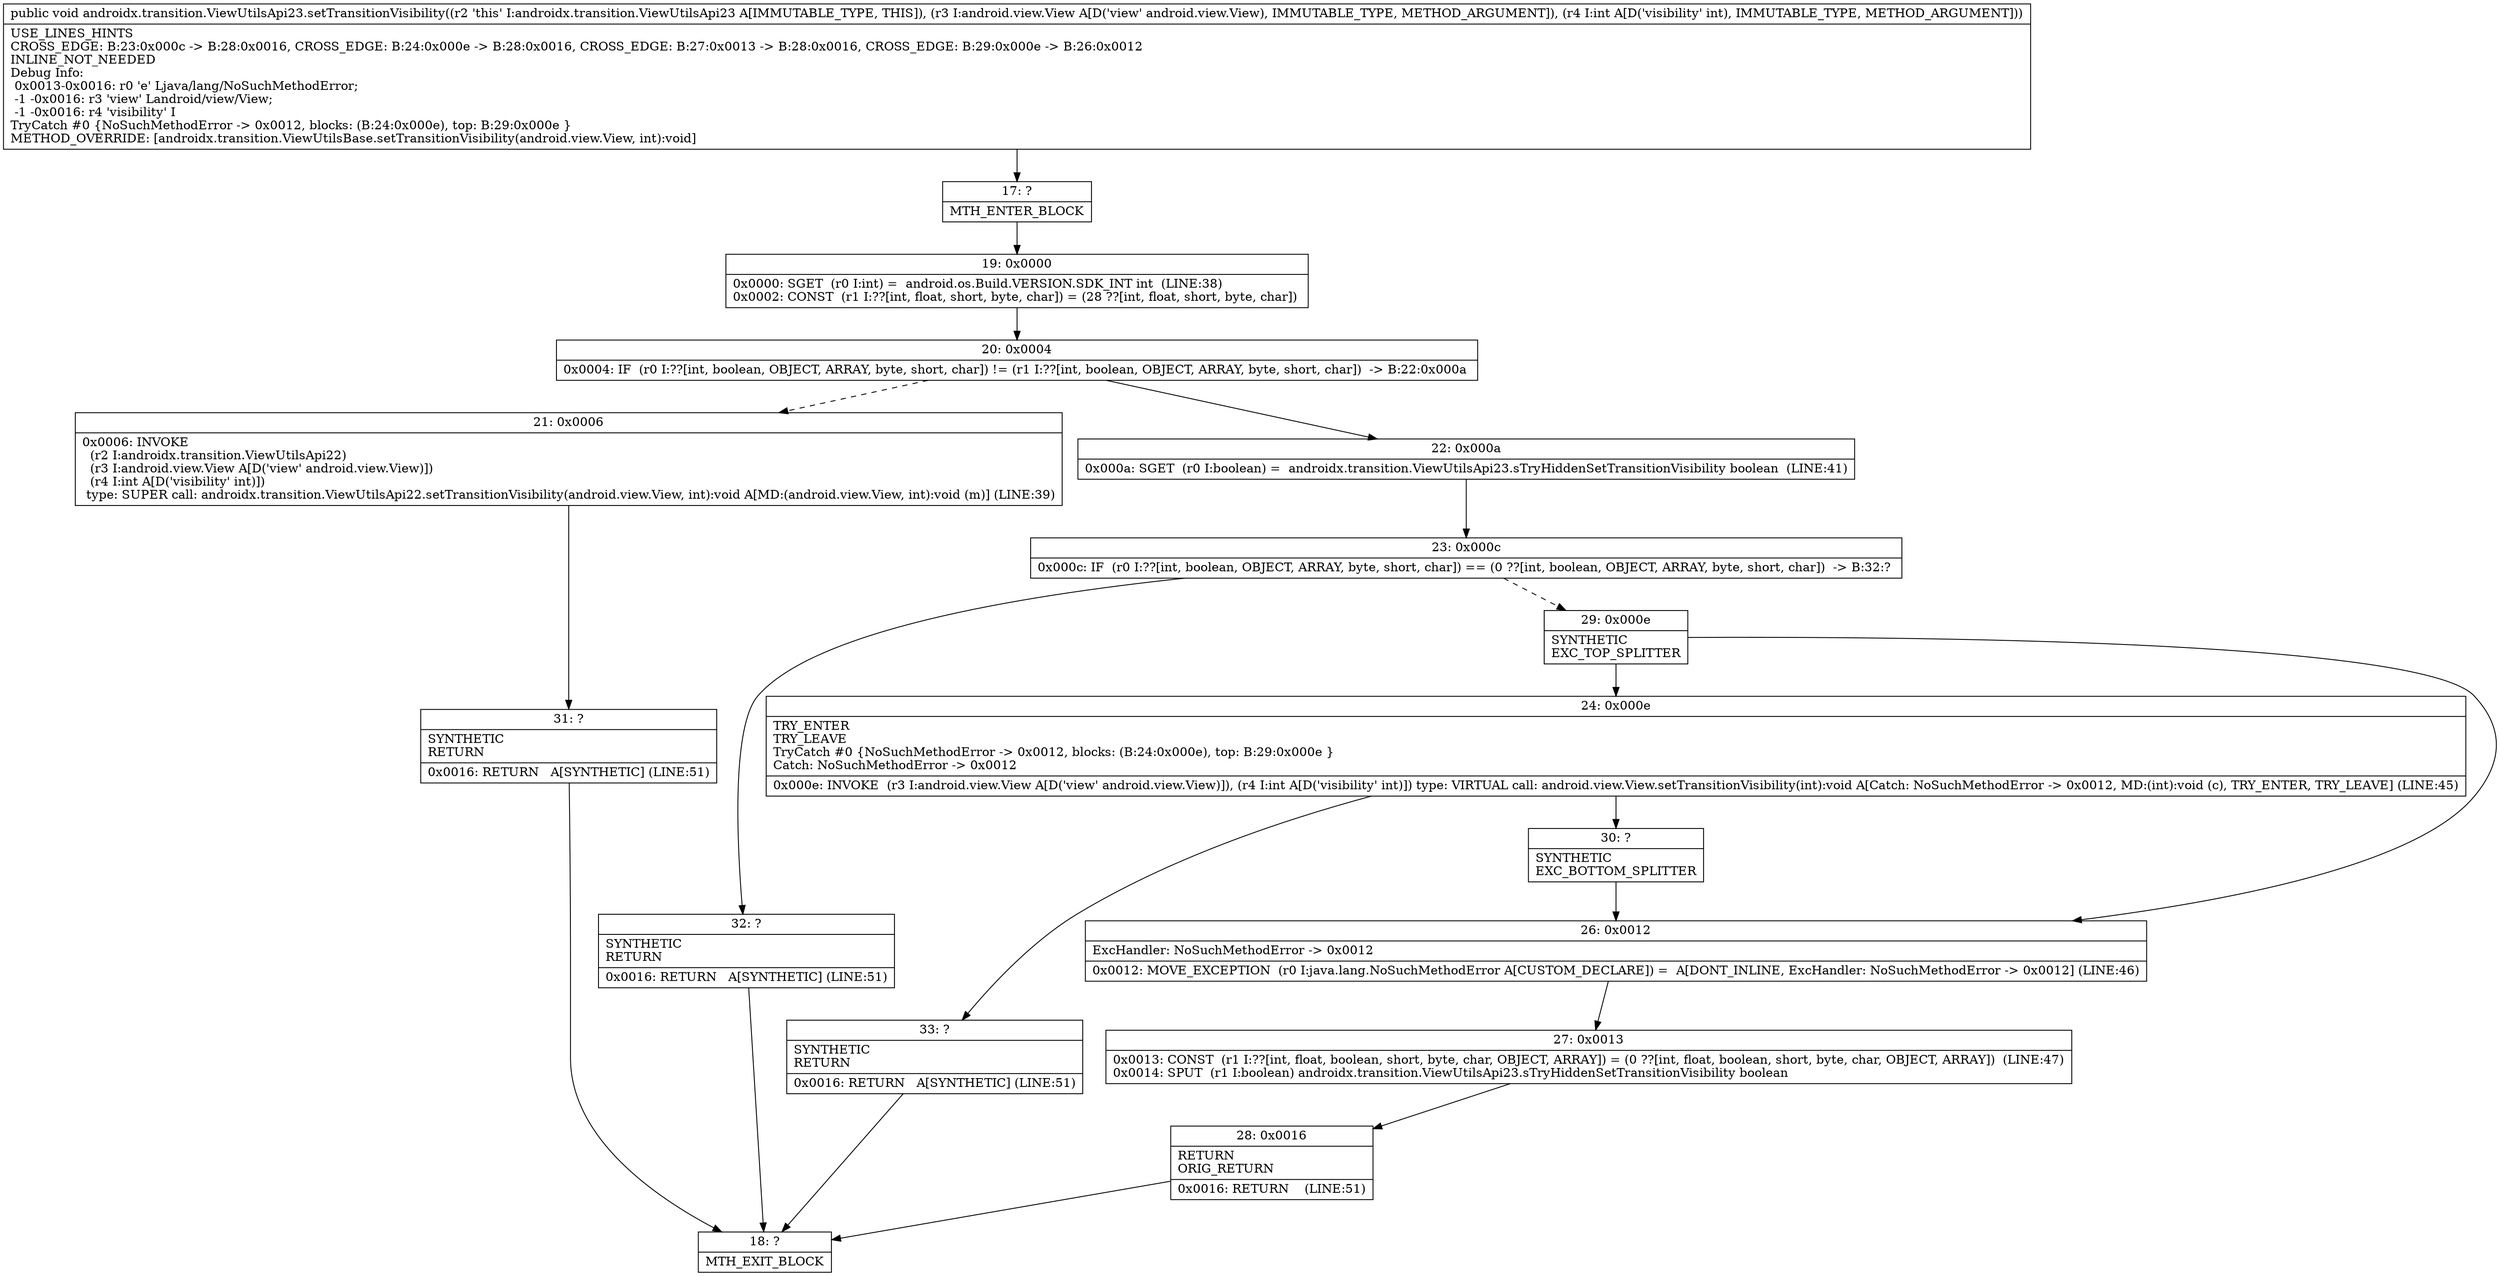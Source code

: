 digraph "CFG forandroidx.transition.ViewUtilsApi23.setTransitionVisibility(Landroid\/view\/View;I)V" {
Node_17 [shape=record,label="{17\:\ ?|MTH_ENTER_BLOCK\l}"];
Node_19 [shape=record,label="{19\:\ 0x0000|0x0000: SGET  (r0 I:int) =  android.os.Build.VERSION.SDK_INT int  (LINE:38)\l0x0002: CONST  (r1 I:??[int, float, short, byte, char]) = (28 ??[int, float, short, byte, char]) \l}"];
Node_20 [shape=record,label="{20\:\ 0x0004|0x0004: IF  (r0 I:??[int, boolean, OBJECT, ARRAY, byte, short, char]) != (r1 I:??[int, boolean, OBJECT, ARRAY, byte, short, char])  \-\> B:22:0x000a \l}"];
Node_21 [shape=record,label="{21\:\ 0x0006|0x0006: INVOKE  \l  (r2 I:androidx.transition.ViewUtilsApi22)\l  (r3 I:android.view.View A[D('view' android.view.View)])\l  (r4 I:int A[D('visibility' int)])\l type: SUPER call: androidx.transition.ViewUtilsApi22.setTransitionVisibility(android.view.View, int):void A[MD:(android.view.View, int):void (m)] (LINE:39)\l}"];
Node_31 [shape=record,label="{31\:\ ?|SYNTHETIC\lRETURN\l|0x0016: RETURN   A[SYNTHETIC] (LINE:51)\l}"];
Node_18 [shape=record,label="{18\:\ ?|MTH_EXIT_BLOCK\l}"];
Node_22 [shape=record,label="{22\:\ 0x000a|0x000a: SGET  (r0 I:boolean) =  androidx.transition.ViewUtilsApi23.sTryHiddenSetTransitionVisibility boolean  (LINE:41)\l}"];
Node_23 [shape=record,label="{23\:\ 0x000c|0x000c: IF  (r0 I:??[int, boolean, OBJECT, ARRAY, byte, short, char]) == (0 ??[int, boolean, OBJECT, ARRAY, byte, short, char])  \-\> B:32:? \l}"];
Node_29 [shape=record,label="{29\:\ 0x000e|SYNTHETIC\lEXC_TOP_SPLITTER\l}"];
Node_24 [shape=record,label="{24\:\ 0x000e|TRY_ENTER\lTRY_LEAVE\lTryCatch #0 \{NoSuchMethodError \-\> 0x0012, blocks: (B:24:0x000e), top: B:29:0x000e \}\lCatch: NoSuchMethodError \-\> 0x0012\l|0x000e: INVOKE  (r3 I:android.view.View A[D('view' android.view.View)]), (r4 I:int A[D('visibility' int)]) type: VIRTUAL call: android.view.View.setTransitionVisibility(int):void A[Catch: NoSuchMethodError \-\> 0x0012, MD:(int):void (c), TRY_ENTER, TRY_LEAVE] (LINE:45)\l}"];
Node_30 [shape=record,label="{30\:\ ?|SYNTHETIC\lEXC_BOTTOM_SPLITTER\l}"];
Node_33 [shape=record,label="{33\:\ ?|SYNTHETIC\lRETURN\l|0x0016: RETURN   A[SYNTHETIC] (LINE:51)\l}"];
Node_26 [shape=record,label="{26\:\ 0x0012|ExcHandler: NoSuchMethodError \-\> 0x0012\l|0x0012: MOVE_EXCEPTION  (r0 I:java.lang.NoSuchMethodError A[CUSTOM_DECLARE]) =  A[DONT_INLINE, ExcHandler: NoSuchMethodError \-\> 0x0012] (LINE:46)\l}"];
Node_27 [shape=record,label="{27\:\ 0x0013|0x0013: CONST  (r1 I:??[int, float, boolean, short, byte, char, OBJECT, ARRAY]) = (0 ??[int, float, boolean, short, byte, char, OBJECT, ARRAY])  (LINE:47)\l0x0014: SPUT  (r1 I:boolean) androidx.transition.ViewUtilsApi23.sTryHiddenSetTransitionVisibility boolean \l}"];
Node_28 [shape=record,label="{28\:\ 0x0016|RETURN\lORIG_RETURN\l|0x0016: RETURN    (LINE:51)\l}"];
Node_32 [shape=record,label="{32\:\ ?|SYNTHETIC\lRETURN\l|0x0016: RETURN   A[SYNTHETIC] (LINE:51)\l}"];
MethodNode[shape=record,label="{public void androidx.transition.ViewUtilsApi23.setTransitionVisibility((r2 'this' I:androidx.transition.ViewUtilsApi23 A[IMMUTABLE_TYPE, THIS]), (r3 I:android.view.View A[D('view' android.view.View), IMMUTABLE_TYPE, METHOD_ARGUMENT]), (r4 I:int A[D('visibility' int), IMMUTABLE_TYPE, METHOD_ARGUMENT]))  | USE_LINES_HINTS\lCROSS_EDGE: B:23:0x000c \-\> B:28:0x0016, CROSS_EDGE: B:24:0x000e \-\> B:28:0x0016, CROSS_EDGE: B:27:0x0013 \-\> B:28:0x0016, CROSS_EDGE: B:29:0x000e \-\> B:26:0x0012\lINLINE_NOT_NEEDED\lDebug Info:\l  0x0013\-0x0016: r0 'e' Ljava\/lang\/NoSuchMethodError;\l  \-1 \-0x0016: r3 'view' Landroid\/view\/View;\l  \-1 \-0x0016: r4 'visibility' I\lTryCatch #0 \{NoSuchMethodError \-\> 0x0012, blocks: (B:24:0x000e), top: B:29:0x000e \}\lMETHOD_OVERRIDE: [androidx.transition.ViewUtilsBase.setTransitionVisibility(android.view.View, int):void]\l}"];
MethodNode -> Node_17;Node_17 -> Node_19;
Node_19 -> Node_20;
Node_20 -> Node_21[style=dashed];
Node_20 -> Node_22;
Node_21 -> Node_31;
Node_31 -> Node_18;
Node_22 -> Node_23;
Node_23 -> Node_29[style=dashed];
Node_23 -> Node_32;
Node_29 -> Node_24;
Node_29 -> Node_26;
Node_24 -> Node_30;
Node_24 -> Node_33;
Node_30 -> Node_26;
Node_33 -> Node_18;
Node_26 -> Node_27;
Node_27 -> Node_28;
Node_28 -> Node_18;
Node_32 -> Node_18;
}

